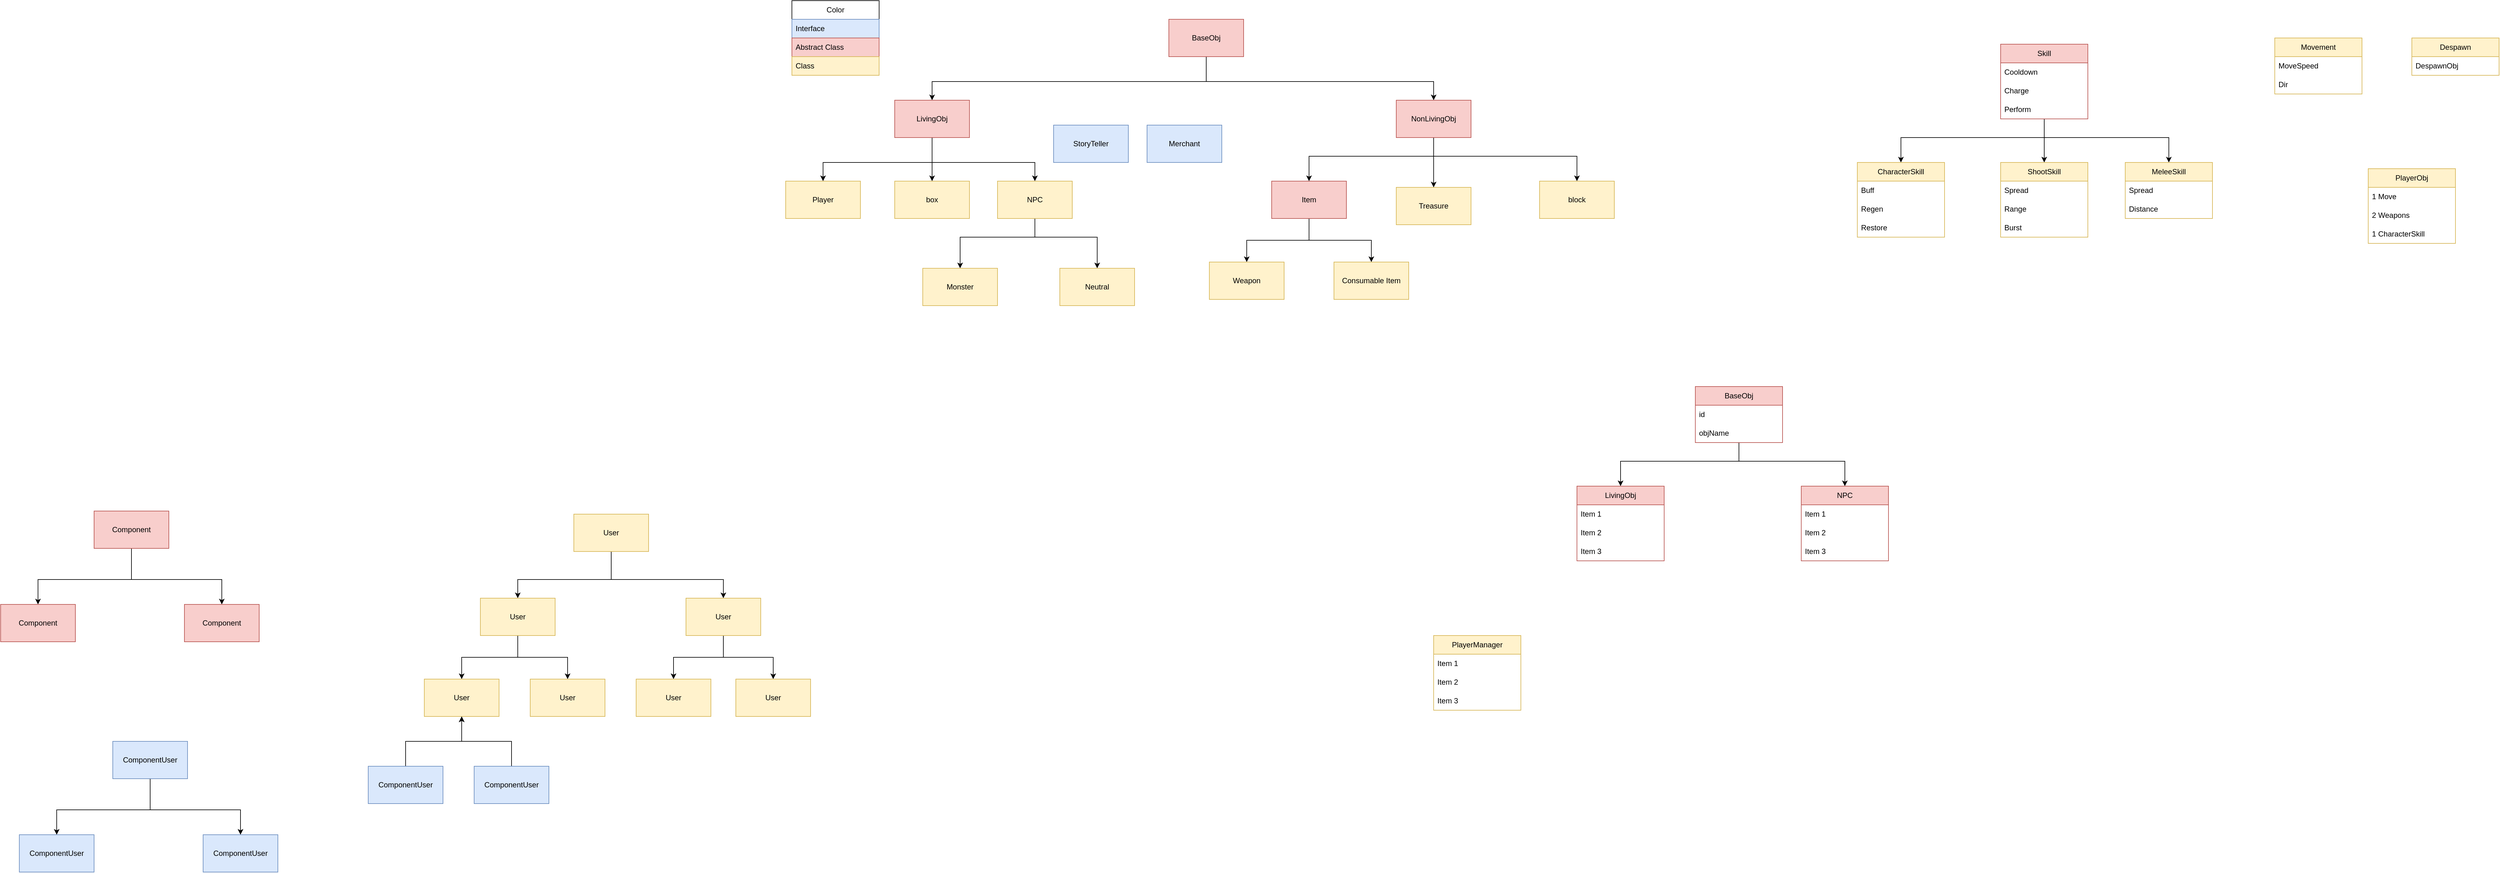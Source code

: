 <mxfile version="24.7.17">
  <diagram name="Page-1" id="DDLZ6jrAf0ivfyf_pAfU">
    <mxGraphModel dx="3950" dy="1928" grid="1" gridSize="10" guides="1" tooltips="1" connect="1" arrows="1" fold="1" page="1" pageScale="1" pageWidth="850" pageHeight="1100" math="0" shadow="0">
      <root>
        <mxCell id="0" />
        <mxCell id="1" parent="0" />
        <mxCell id="SOv-WeR4spH_BK_9IkAW-13" style="edgeStyle=orthogonalEdgeStyle;rounded=0;orthogonalLoop=1;jettySize=auto;html=1;entryX=0.5;entryY=0;entryDx=0;entryDy=0;" parent="1" source="SOv-WeR4spH_BK_9IkAW-1" target="SOv-WeR4spH_BK_9IkAW-5" edge="1">
          <mxGeometry relative="1" as="geometry">
            <Array as="points">
              <mxPoint x="370" y="240" />
              <mxPoint x="180" y="240" />
            </Array>
          </mxGeometry>
        </mxCell>
        <mxCell id="SOv-WeR4spH_BK_9IkAW-14" style="edgeStyle=orthogonalEdgeStyle;rounded=0;orthogonalLoop=1;jettySize=auto;html=1;entryX=0.5;entryY=0;entryDx=0;entryDy=0;" parent="1" source="SOv-WeR4spH_BK_9IkAW-1" target="SOv-WeR4spH_BK_9IkAW-9" edge="1">
          <mxGeometry relative="1" as="geometry">
            <Array as="points">
              <mxPoint x="370" y="240" />
              <mxPoint x="540" y="240" />
            </Array>
          </mxGeometry>
        </mxCell>
        <mxCell id="SOv-WeR4spH_BK_9IkAW-1" value="BaseObj" style="swimlane;fontStyle=0;childLayout=stackLayout;horizontal=1;startSize=30;horizontalStack=0;resizeParent=1;resizeParentMax=0;resizeLast=0;collapsible=1;marginBottom=0;whiteSpace=wrap;html=1;fillColor=#f8cecc;strokeColor=#b85450;" parent="1" vertex="1">
          <mxGeometry x="300" y="120" width="140" height="90" as="geometry" />
        </mxCell>
        <mxCell id="SOv-WeR4spH_BK_9IkAW-2" value="id" style="text;strokeColor=none;fillColor=none;align=left;verticalAlign=middle;spacingLeft=4;spacingRight=4;overflow=hidden;points=[[0,0.5],[1,0.5]];portConstraint=eastwest;rotatable=0;whiteSpace=wrap;html=1;" parent="SOv-WeR4spH_BK_9IkAW-1" vertex="1">
          <mxGeometry y="30" width="140" height="30" as="geometry" />
        </mxCell>
        <mxCell id="SOv-WeR4spH_BK_9IkAW-3" value="objName" style="text;strokeColor=none;fillColor=none;align=left;verticalAlign=middle;spacingLeft=4;spacingRight=4;overflow=hidden;points=[[0,0.5],[1,0.5]];portConstraint=eastwest;rotatable=0;whiteSpace=wrap;html=1;" parent="SOv-WeR4spH_BK_9IkAW-1" vertex="1">
          <mxGeometry y="60" width="140" height="30" as="geometry" />
        </mxCell>
        <mxCell id="SOv-WeR4spH_BK_9IkAW-5" value="LivingObj" style="swimlane;fontStyle=0;childLayout=stackLayout;horizontal=1;startSize=30;horizontalStack=0;resizeParent=1;resizeParentMax=0;resizeLast=0;collapsible=1;marginBottom=0;whiteSpace=wrap;html=1;fillColor=#f8cecc;strokeColor=#b85450;" parent="1" vertex="1">
          <mxGeometry x="110" y="280" width="140" height="120" as="geometry" />
        </mxCell>
        <mxCell id="SOv-WeR4spH_BK_9IkAW-6" value="Item 1" style="text;strokeColor=none;fillColor=none;align=left;verticalAlign=middle;spacingLeft=4;spacingRight=4;overflow=hidden;points=[[0,0.5],[1,0.5]];portConstraint=eastwest;rotatable=0;whiteSpace=wrap;html=1;" parent="SOv-WeR4spH_BK_9IkAW-5" vertex="1">
          <mxGeometry y="30" width="140" height="30" as="geometry" />
        </mxCell>
        <mxCell id="SOv-WeR4spH_BK_9IkAW-7" value="Item 2" style="text;strokeColor=none;fillColor=none;align=left;verticalAlign=middle;spacingLeft=4;spacingRight=4;overflow=hidden;points=[[0,0.5],[1,0.5]];portConstraint=eastwest;rotatable=0;whiteSpace=wrap;html=1;" parent="SOv-WeR4spH_BK_9IkAW-5" vertex="1">
          <mxGeometry y="60" width="140" height="30" as="geometry" />
        </mxCell>
        <mxCell id="SOv-WeR4spH_BK_9IkAW-8" value="Item 3" style="text;strokeColor=none;fillColor=none;align=left;verticalAlign=middle;spacingLeft=4;spacingRight=4;overflow=hidden;points=[[0,0.5],[1,0.5]];portConstraint=eastwest;rotatable=0;whiteSpace=wrap;html=1;" parent="SOv-WeR4spH_BK_9IkAW-5" vertex="1">
          <mxGeometry y="90" width="140" height="30" as="geometry" />
        </mxCell>
        <mxCell id="SOv-WeR4spH_BK_9IkAW-9" value="NPC" style="swimlane;fontStyle=0;childLayout=stackLayout;horizontal=1;startSize=30;horizontalStack=0;resizeParent=1;resizeParentMax=0;resizeLast=0;collapsible=1;marginBottom=0;whiteSpace=wrap;html=1;fillColor=#f8cecc;strokeColor=#b85450;" parent="1" vertex="1">
          <mxGeometry x="470" y="280" width="140" height="120" as="geometry" />
        </mxCell>
        <mxCell id="SOv-WeR4spH_BK_9IkAW-10" value="Item 1" style="text;strokeColor=none;fillColor=none;align=left;verticalAlign=middle;spacingLeft=4;spacingRight=4;overflow=hidden;points=[[0,0.5],[1,0.5]];portConstraint=eastwest;rotatable=0;whiteSpace=wrap;html=1;" parent="SOv-WeR4spH_BK_9IkAW-9" vertex="1">
          <mxGeometry y="30" width="140" height="30" as="geometry" />
        </mxCell>
        <mxCell id="SOv-WeR4spH_BK_9IkAW-11" value="Item 2" style="text;strokeColor=none;fillColor=none;align=left;verticalAlign=middle;spacingLeft=4;spacingRight=4;overflow=hidden;points=[[0,0.5],[1,0.5]];portConstraint=eastwest;rotatable=0;whiteSpace=wrap;html=1;" parent="SOv-WeR4spH_BK_9IkAW-9" vertex="1">
          <mxGeometry y="60" width="140" height="30" as="geometry" />
        </mxCell>
        <mxCell id="SOv-WeR4spH_BK_9IkAW-12" value="Item 3" style="text;strokeColor=none;fillColor=none;align=left;verticalAlign=middle;spacingLeft=4;spacingRight=4;overflow=hidden;points=[[0,0.5],[1,0.5]];portConstraint=eastwest;rotatable=0;whiteSpace=wrap;html=1;" parent="SOv-WeR4spH_BK_9IkAW-9" vertex="1">
          <mxGeometry y="90" width="140" height="30" as="geometry" />
        </mxCell>
        <mxCell id="SOv-WeR4spH_BK_9IkAW-15" value="PlayerManager" style="swimlane;fontStyle=0;childLayout=stackLayout;horizontal=1;startSize=30;horizontalStack=0;resizeParent=1;resizeParentMax=0;resizeLast=0;collapsible=1;marginBottom=0;whiteSpace=wrap;html=1;fillColor=#fff2cc;strokeColor=#d6b656;" parent="1" vertex="1">
          <mxGeometry x="-120" y="520" width="140" height="120" as="geometry" />
        </mxCell>
        <mxCell id="SOv-WeR4spH_BK_9IkAW-16" value="Item 1" style="text;strokeColor=none;fillColor=none;align=left;verticalAlign=middle;spacingLeft=4;spacingRight=4;overflow=hidden;points=[[0,0.5],[1,0.5]];portConstraint=eastwest;rotatable=0;whiteSpace=wrap;html=1;" parent="SOv-WeR4spH_BK_9IkAW-15" vertex="1">
          <mxGeometry y="30" width="140" height="30" as="geometry" />
        </mxCell>
        <mxCell id="SOv-WeR4spH_BK_9IkAW-17" value="Item 2" style="text;strokeColor=none;fillColor=none;align=left;verticalAlign=middle;spacingLeft=4;spacingRight=4;overflow=hidden;points=[[0,0.5],[1,0.5]];portConstraint=eastwest;rotatable=0;whiteSpace=wrap;html=1;" parent="SOv-WeR4spH_BK_9IkAW-15" vertex="1">
          <mxGeometry y="60" width="140" height="30" as="geometry" />
        </mxCell>
        <mxCell id="SOv-WeR4spH_BK_9IkAW-18" value="Item 3" style="text;strokeColor=none;fillColor=none;align=left;verticalAlign=middle;spacingLeft=4;spacingRight=4;overflow=hidden;points=[[0,0.5],[1,0.5]];portConstraint=eastwest;rotatable=0;whiteSpace=wrap;html=1;" parent="SOv-WeR4spH_BK_9IkAW-15" vertex="1">
          <mxGeometry y="90" width="140" height="30" as="geometry" />
        </mxCell>
        <mxCell id="SOv-WeR4spH_BK_9IkAW-19" value="Player" style="rounded=0;whiteSpace=wrap;html=1;fillColor=#fff2cc;strokeColor=#d6b656;" parent="1" vertex="1">
          <mxGeometry x="-1160" y="-210" width="120" height="60" as="geometry" />
        </mxCell>
        <mxCell id="SOv-WeR4spH_BK_9IkAW-46" style="edgeStyle=orthogonalEdgeStyle;rounded=0;orthogonalLoop=1;jettySize=auto;html=1;entryX=0.5;entryY=0;entryDx=0;entryDy=0;" parent="1" source="SOv-WeR4spH_BK_9IkAW-20" target="SOv-WeR4spH_BK_9IkAW-41" edge="1">
          <mxGeometry relative="1" as="geometry">
            <Array as="points">
              <mxPoint x="-760" y="-120" />
              <mxPoint x="-880" y="-120" />
            </Array>
          </mxGeometry>
        </mxCell>
        <mxCell id="SOv-WeR4spH_BK_9IkAW-47" style="edgeStyle=orthogonalEdgeStyle;rounded=0;orthogonalLoop=1;jettySize=auto;html=1;entryX=0.5;entryY=0;entryDx=0;entryDy=0;" parent="1" source="SOv-WeR4spH_BK_9IkAW-20" target="SOv-WeR4spH_BK_9IkAW-42" edge="1">
          <mxGeometry relative="1" as="geometry">
            <Array as="points">
              <mxPoint x="-760" y="-120" />
              <mxPoint x="-660" y="-120" />
            </Array>
          </mxGeometry>
        </mxCell>
        <mxCell id="SOv-WeR4spH_BK_9IkAW-20" value="NPC" style="rounded=0;whiteSpace=wrap;html=1;fillColor=#fff2cc;strokeColor=#d6b656;" parent="1" vertex="1">
          <mxGeometry x="-820" y="-210" width="120" height="60" as="geometry" />
        </mxCell>
        <mxCell id="SOv-WeR4spH_BK_9IkAW-21" value="box" style="rounded=0;whiteSpace=wrap;html=1;fillColor=#fff2cc;strokeColor=#d6b656;" parent="1" vertex="1">
          <mxGeometry x="-985" y="-210" width="120" height="60" as="geometry" />
        </mxCell>
        <mxCell id="SOv-WeR4spH_BK_9IkAW-25" style="edgeStyle=orthogonalEdgeStyle;rounded=0;orthogonalLoop=1;jettySize=auto;html=1;entryX=0.5;entryY=0;entryDx=0;entryDy=0;" parent="1" source="SOv-WeR4spH_BK_9IkAW-22" target="SOv-WeR4spH_BK_9IkAW-23" edge="1">
          <mxGeometry relative="1" as="geometry" />
        </mxCell>
        <mxCell id="SOv-WeR4spH_BK_9IkAW-26" style="edgeStyle=orthogonalEdgeStyle;rounded=0;orthogonalLoop=1;jettySize=auto;html=1;entryX=0.5;entryY=0;entryDx=0;entryDy=0;" parent="1" source="SOv-WeR4spH_BK_9IkAW-22" target="SOv-WeR4spH_BK_9IkAW-24" edge="1">
          <mxGeometry relative="1" as="geometry" />
        </mxCell>
        <mxCell id="SOv-WeR4spH_BK_9IkAW-22" value="Item" style="rounded=0;whiteSpace=wrap;html=1;fillColor=#f8cecc;strokeColor=#b85450;" parent="1" vertex="1">
          <mxGeometry x="-380" y="-210" width="120" height="60" as="geometry" />
        </mxCell>
        <mxCell id="SOv-WeR4spH_BK_9IkAW-23" value="Weapon" style="rounded=0;whiteSpace=wrap;html=1;fillColor=#fff2cc;strokeColor=#d6b656;" parent="1" vertex="1">
          <mxGeometry x="-480" y="-80" width="120" height="60" as="geometry" />
        </mxCell>
        <mxCell id="SOv-WeR4spH_BK_9IkAW-24" value="Consumable Item" style="rounded=0;whiteSpace=wrap;html=1;fillColor=#fff2cc;strokeColor=#d6b656;" parent="1" vertex="1">
          <mxGeometry x="-280" y="-80" width="120" height="60" as="geometry" />
        </mxCell>
        <mxCell id="SOv-WeR4spH_BK_9IkAW-27" value="block" style="rounded=0;whiteSpace=wrap;html=1;fillColor=#fff2cc;strokeColor=#d6b656;" parent="1" vertex="1">
          <mxGeometry x="50" y="-210" width="120" height="60" as="geometry" />
        </mxCell>
        <mxCell id="SOv-WeR4spH_BK_9IkAW-28" value="Treasure" style="rounded=0;whiteSpace=wrap;html=1;fillColor=#fff2cc;strokeColor=#d6b656;" parent="1" vertex="1">
          <mxGeometry x="-180" y="-200" width="120" height="60" as="geometry" />
        </mxCell>
        <mxCell id="SOv-WeR4spH_BK_9IkAW-34" style="edgeStyle=orthogonalEdgeStyle;rounded=0;orthogonalLoop=1;jettySize=auto;html=1;entryX=0.5;entryY=0;entryDx=0;entryDy=0;" parent="1" source="SOv-WeR4spH_BK_9IkAW-29" target="SOv-WeR4spH_BK_9IkAW-30" edge="1">
          <mxGeometry relative="1" as="geometry">
            <Array as="points">
              <mxPoint x="-485" y="-370" />
              <mxPoint x="-925" y="-370" />
            </Array>
          </mxGeometry>
        </mxCell>
        <mxCell id="SOv-WeR4spH_BK_9IkAW-35" style="edgeStyle=orthogonalEdgeStyle;rounded=0;orthogonalLoop=1;jettySize=auto;html=1;entryX=0.5;entryY=0;entryDx=0;entryDy=0;" parent="1" source="SOv-WeR4spH_BK_9IkAW-29" target="SOv-WeR4spH_BK_9IkAW-31" edge="1">
          <mxGeometry relative="1" as="geometry">
            <Array as="points">
              <mxPoint x="-485" y="-370" />
              <mxPoint x="-120" y="-370" />
            </Array>
          </mxGeometry>
        </mxCell>
        <mxCell id="SOv-WeR4spH_BK_9IkAW-29" value="BaseObj" style="rounded=0;whiteSpace=wrap;html=1;fillColor=#f8cecc;strokeColor=#b85450;" parent="1" vertex="1">
          <mxGeometry x="-545" y="-470" width="120" height="60" as="geometry" />
        </mxCell>
        <mxCell id="SOv-WeR4spH_BK_9IkAW-32" style="edgeStyle=orthogonalEdgeStyle;rounded=0;orthogonalLoop=1;jettySize=auto;html=1;entryX=0.5;entryY=0;entryDx=0;entryDy=0;" parent="1" source="SOv-WeR4spH_BK_9IkAW-30" target="SOv-WeR4spH_BK_9IkAW-19" edge="1">
          <mxGeometry relative="1" as="geometry">
            <Array as="points">
              <mxPoint x="-925" y="-240" />
              <mxPoint x="-1100" y="-240" />
            </Array>
          </mxGeometry>
        </mxCell>
        <mxCell id="SOv-WeR4spH_BK_9IkAW-33" style="edgeStyle=orthogonalEdgeStyle;rounded=0;orthogonalLoop=1;jettySize=auto;html=1;entryX=0.5;entryY=0;entryDx=0;entryDy=0;" parent="1" source="SOv-WeR4spH_BK_9IkAW-30" target="SOv-WeR4spH_BK_9IkAW-20" edge="1">
          <mxGeometry relative="1" as="geometry">
            <Array as="points">
              <mxPoint x="-925" y="-240" />
              <mxPoint x="-760" y="-240" />
            </Array>
          </mxGeometry>
        </mxCell>
        <mxCell id="xlIwwzbyZTqIuVXZvjKy-2" style="edgeStyle=orthogonalEdgeStyle;rounded=0;orthogonalLoop=1;jettySize=auto;html=1;entryX=0.5;entryY=0;entryDx=0;entryDy=0;" parent="1" source="SOv-WeR4spH_BK_9IkAW-30" target="SOv-WeR4spH_BK_9IkAW-21" edge="1">
          <mxGeometry relative="1" as="geometry" />
        </mxCell>
        <mxCell id="SOv-WeR4spH_BK_9IkAW-30" value="LivingObj" style="rounded=0;whiteSpace=wrap;html=1;fillColor=#f8cecc;strokeColor=#b85450;" parent="1" vertex="1">
          <mxGeometry x="-985" y="-340" width="120" height="60" as="geometry" />
        </mxCell>
        <mxCell id="SOv-WeR4spH_BK_9IkAW-37" style="edgeStyle=orthogonalEdgeStyle;rounded=0;orthogonalLoop=1;jettySize=auto;html=1;entryX=0.5;entryY=0;entryDx=0;entryDy=0;" parent="1" source="SOv-WeR4spH_BK_9IkAW-31" target="SOv-WeR4spH_BK_9IkAW-22" edge="1">
          <mxGeometry relative="1" as="geometry">
            <Array as="points">
              <mxPoint x="-120" y="-250" />
              <mxPoint x="-320" y="-250" />
            </Array>
          </mxGeometry>
        </mxCell>
        <mxCell id="SOv-WeR4spH_BK_9IkAW-38" style="edgeStyle=orthogonalEdgeStyle;rounded=0;orthogonalLoop=1;jettySize=auto;html=1;entryX=0.5;entryY=0;entryDx=0;entryDy=0;" parent="1" source="SOv-WeR4spH_BK_9IkAW-31" target="SOv-WeR4spH_BK_9IkAW-27" edge="1">
          <mxGeometry relative="1" as="geometry">
            <Array as="points">
              <mxPoint x="-120" y="-250" />
              <mxPoint x="110" y="-250" />
            </Array>
          </mxGeometry>
        </mxCell>
        <mxCell id="xlIwwzbyZTqIuVXZvjKy-1" style="edgeStyle=orthogonalEdgeStyle;rounded=0;orthogonalLoop=1;jettySize=auto;html=1;entryX=0.5;entryY=0;entryDx=0;entryDy=0;" parent="1" source="SOv-WeR4spH_BK_9IkAW-31" target="SOv-WeR4spH_BK_9IkAW-28" edge="1">
          <mxGeometry relative="1" as="geometry" />
        </mxCell>
        <mxCell id="SOv-WeR4spH_BK_9IkAW-31" value="NonLivingObj" style="rounded=0;whiteSpace=wrap;html=1;fillColor=#f8cecc;strokeColor=#b85450;" parent="1" vertex="1">
          <mxGeometry x="-180" y="-340" width="120" height="60" as="geometry" />
        </mxCell>
        <mxCell id="SOv-WeR4spH_BK_9IkAW-41" value="Monster" style="rounded=0;whiteSpace=wrap;html=1;fillColor=#fff2cc;strokeColor=#d6b656;" parent="1" vertex="1">
          <mxGeometry x="-940" y="-70" width="120" height="60" as="geometry" />
        </mxCell>
        <mxCell id="SOv-WeR4spH_BK_9IkAW-42" value="Neutral" style="rounded=0;whiteSpace=wrap;html=1;fillColor=#fff2cc;strokeColor=#d6b656;" parent="1" vertex="1">
          <mxGeometry x="-720" y="-70" width="120" height="60" as="geometry" />
        </mxCell>
        <mxCell id="SOv-WeR4spH_BK_9IkAW-43" value="StoryTeller" style="rounded=0;whiteSpace=wrap;html=1;fillColor=#dae8fc;strokeColor=#6c8ebf;" parent="1" vertex="1">
          <mxGeometry x="-730" y="-300" width="120" height="60" as="geometry" />
        </mxCell>
        <mxCell id="SOv-WeR4spH_BK_9IkAW-45" value="Merchant" style="rounded=0;whiteSpace=wrap;html=1;fillColor=#dae8fc;strokeColor=#6c8ebf;" parent="1" vertex="1">
          <mxGeometry x="-580" y="-300" width="120" height="60" as="geometry" />
        </mxCell>
        <mxCell id="SOv-WeR4spH_BK_9IkAW-48" value="Color" style="swimlane;fontStyle=0;childLayout=stackLayout;horizontal=1;startSize=30;horizontalStack=0;resizeParent=1;resizeParentMax=0;resizeLast=0;collapsible=1;marginBottom=0;whiteSpace=wrap;html=1;" parent="1" vertex="1">
          <mxGeometry x="-1150" y="-500" width="140" height="120" as="geometry" />
        </mxCell>
        <mxCell id="SOv-WeR4spH_BK_9IkAW-49" value="Interface" style="text;strokeColor=#6c8ebf;fillColor=#dae8fc;align=left;verticalAlign=middle;spacingLeft=4;spacingRight=4;overflow=hidden;points=[[0,0.5],[1,0.5]];portConstraint=eastwest;rotatable=0;whiteSpace=wrap;html=1;" parent="SOv-WeR4spH_BK_9IkAW-48" vertex="1">
          <mxGeometry y="30" width="140" height="30" as="geometry" />
        </mxCell>
        <mxCell id="SOv-WeR4spH_BK_9IkAW-50" value="Abstract Class" style="text;strokeColor=#b85450;fillColor=#f8cecc;align=left;verticalAlign=middle;spacingLeft=4;spacingRight=4;overflow=hidden;points=[[0,0.5],[1,0.5]];portConstraint=eastwest;rotatable=0;whiteSpace=wrap;html=1;" parent="SOv-WeR4spH_BK_9IkAW-48" vertex="1">
          <mxGeometry y="60" width="140" height="30" as="geometry" />
        </mxCell>
        <mxCell id="SOv-WeR4spH_BK_9IkAW-51" value="Class" style="text;strokeColor=#d6b656;fillColor=#fff2cc;align=left;verticalAlign=middle;spacingLeft=4;spacingRight=4;overflow=hidden;points=[[0,0.5],[1,0.5]];portConstraint=eastwest;rotatable=0;whiteSpace=wrap;html=1;" parent="SOv-WeR4spH_BK_9IkAW-48" vertex="1">
          <mxGeometry y="90" width="140" height="30" as="geometry" />
        </mxCell>
        <mxCell id="naJlyt8soRsQFLFPdeXK-17" style="edgeStyle=orthogonalEdgeStyle;rounded=0;orthogonalLoop=1;jettySize=auto;html=1;entryX=0.5;entryY=0;entryDx=0;entryDy=0;" parent="1" source="naJlyt8soRsQFLFPdeXK-1" target="naJlyt8soRsQFLFPdeXK-5" edge="1">
          <mxGeometry relative="1" as="geometry">
            <Array as="points">
              <mxPoint x="860" y="-280" />
              <mxPoint x="630" y="-280" />
            </Array>
          </mxGeometry>
        </mxCell>
        <mxCell id="naJlyt8soRsQFLFPdeXK-18" style="edgeStyle=orthogonalEdgeStyle;rounded=0;orthogonalLoop=1;jettySize=auto;html=1;entryX=0.5;entryY=0;entryDx=0;entryDy=0;" parent="1" source="naJlyt8soRsQFLFPdeXK-1" target="naJlyt8soRsQFLFPdeXK-9" edge="1">
          <mxGeometry relative="1" as="geometry" />
        </mxCell>
        <mxCell id="naJlyt8soRsQFLFPdeXK-19" style="edgeStyle=orthogonalEdgeStyle;rounded=0;orthogonalLoop=1;jettySize=auto;html=1;entryX=0.5;entryY=0;entryDx=0;entryDy=0;" parent="1" source="naJlyt8soRsQFLFPdeXK-1" target="naJlyt8soRsQFLFPdeXK-13" edge="1">
          <mxGeometry relative="1" as="geometry">
            <Array as="points">
              <mxPoint x="860" y="-280" />
              <mxPoint x="1060" y="-280" />
            </Array>
          </mxGeometry>
        </mxCell>
        <mxCell id="naJlyt8soRsQFLFPdeXK-1" value="Skill" style="swimlane;fontStyle=0;childLayout=stackLayout;horizontal=1;startSize=30;horizontalStack=0;resizeParent=1;resizeParentMax=0;resizeLast=0;collapsible=1;marginBottom=0;whiteSpace=wrap;html=1;fillColor=#f8cecc;strokeColor=#b85450;" parent="1" vertex="1">
          <mxGeometry x="790" y="-430" width="140" height="120" as="geometry" />
        </mxCell>
        <mxCell id="naJlyt8soRsQFLFPdeXK-2" value="Cooldown" style="text;strokeColor=none;fillColor=none;align=left;verticalAlign=middle;spacingLeft=4;spacingRight=4;overflow=hidden;points=[[0,0.5],[1,0.5]];portConstraint=eastwest;rotatable=0;whiteSpace=wrap;html=1;" parent="naJlyt8soRsQFLFPdeXK-1" vertex="1">
          <mxGeometry y="30" width="140" height="30" as="geometry" />
        </mxCell>
        <mxCell id="naJlyt8soRsQFLFPdeXK-20" value="Charge" style="text;strokeColor=none;fillColor=none;align=left;verticalAlign=middle;spacingLeft=4;spacingRight=4;overflow=hidden;points=[[0,0.5],[1,0.5]];portConstraint=eastwest;rotatable=0;whiteSpace=wrap;html=1;" parent="naJlyt8soRsQFLFPdeXK-1" vertex="1">
          <mxGeometry y="60" width="140" height="30" as="geometry" />
        </mxCell>
        <mxCell id="naJlyt8soRsQFLFPdeXK-21" value="Perform" style="text;strokeColor=none;fillColor=none;align=left;verticalAlign=middle;spacingLeft=4;spacingRight=4;overflow=hidden;points=[[0,0.5],[1,0.5]];portConstraint=eastwest;rotatable=0;whiteSpace=wrap;html=1;" parent="naJlyt8soRsQFLFPdeXK-1" vertex="1">
          <mxGeometry y="90" width="140" height="30" as="geometry" />
        </mxCell>
        <mxCell id="naJlyt8soRsQFLFPdeXK-5" value="CharacterSkill" style="swimlane;fontStyle=0;childLayout=stackLayout;horizontal=1;startSize=30;horizontalStack=0;resizeParent=1;resizeParentMax=0;resizeLast=0;collapsible=1;marginBottom=0;whiteSpace=wrap;html=1;fillColor=#fff2cc;strokeColor=#d6b656;" parent="1" vertex="1">
          <mxGeometry x="560" y="-240" width="140" height="120" as="geometry" />
        </mxCell>
        <mxCell id="naJlyt8soRsQFLFPdeXK-6" value="Buff" style="text;strokeColor=none;fillColor=none;align=left;verticalAlign=middle;spacingLeft=4;spacingRight=4;overflow=hidden;points=[[0,0.5],[1,0.5]];portConstraint=eastwest;rotatable=0;whiteSpace=wrap;html=1;" parent="naJlyt8soRsQFLFPdeXK-5" vertex="1">
          <mxGeometry y="30" width="140" height="30" as="geometry" />
        </mxCell>
        <mxCell id="naJlyt8soRsQFLFPdeXK-7" value="Regen" style="text;strokeColor=none;fillColor=none;align=left;verticalAlign=middle;spacingLeft=4;spacingRight=4;overflow=hidden;points=[[0,0.5],[1,0.5]];portConstraint=eastwest;rotatable=0;whiteSpace=wrap;html=1;" parent="naJlyt8soRsQFLFPdeXK-5" vertex="1">
          <mxGeometry y="60" width="140" height="30" as="geometry" />
        </mxCell>
        <mxCell id="naJlyt8soRsQFLFPdeXK-8" value="Restore" style="text;strokeColor=none;fillColor=none;align=left;verticalAlign=middle;spacingLeft=4;spacingRight=4;overflow=hidden;points=[[0,0.5],[1,0.5]];portConstraint=eastwest;rotatable=0;whiteSpace=wrap;html=1;" parent="naJlyt8soRsQFLFPdeXK-5" vertex="1">
          <mxGeometry y="90" width="140" height="30" as="geometry" />
        </mxCell>
        <mxCell id="naJlyt8soRsQFLFPdeXK-9" value="ShootSkill" style="swimlane;fontStyle=0;childLayout=stackLayout;horizontal=1;startSize=30;horizontalStack=0;resizeParent=1;resizeParentMax=0;resizeLast=0;collapsible=1;marginBottom=0;whiteSpace=wrap;html=1;fillColor=#fff2cc;strokeColor=#d6b656;" parent="1" vertex="1">
          <mxGeometry x="790" y="-240" width="140" height="120" as="geometry" />
        </mxCell>
        <mxCell id="naJlyt8soRsQFLFPdeXK-10" value="Spread" style="text;strokeColor=none;fillColor=none;align=left;verticalAlign=middle;spacingLeft=4;spacingRight=4;overflow=hidden;points=[[0,0.5],[1,0.5]];portConstraint=eastwest;rotatable=0;whiteSpace=wrap;html=1;" parent="naJlyt8soRsQFLFPdeXK-9" vertex="1">
          <mxGeometry y="30" width="140" height="30" as="geometry" />
        </mxCell>
        <mxCell id="naJlyt8soRsQFLFPdeXK-11" value="Range" style="text;strokeColor=none;fillColor=none;align=left;verticalAlign=middle;spacingLeft=4;spacingRight=4;overflow=hidden;points=[[0,0.5],[1,0.5]];portConstraint=eastwest;rotatable=0;whiteSpace=wrap;html=1;" parent="naJlyt8soRsQFLFPdeXK-9" vertex="1">
          <mxGeometry y="60" width="140" height="30" as="geometry" />
        </mxCell>
        <mxCell id="naJlyt8soRsQFLFPdeXK-12" value="Burst" style="text;strokeColor=none;fillColor=none;align=left;verticalAlign=middle;spacingLeft=4;spacingRight=4;overflow=hidden;points=[[0,0.5],[1,0.5]];portConstraint=eastwest;rotatable=0;whiteSpace=wrap;html=1;" parent="naJlyt8soRsQFLFPdeXK-9" vertex="1">
          <mxGeometry y="90" width="140" height="30" as="geometry" />
        </mxCell>
        <mxCell id="naJlyt8soRsQFLFPdeXK-13" value="MeleeSkill" style="swimlane;fontStyle=0;childLayout=stackLayout;horizontal=1;startSize=30;horizontalStack=0;resizeParent=1;resizeParentMax=0;resizeLast=0;collapsible=1;marginBottom=0;whiteSpace=wrap;html=1;fillColor=#fff2cc;strokeColor=#d6b656;" parent="1" vertex="1">
          <mxGeometry x="990" y="-240" width="140" height="90" as="geometry" />
        </mxCell>
        <mxCell id="naJlyt8soRsQFLFPdeXK-14" value="Spread" style="text;strokeColor=none;fillColor=none;align=left;verticalAlign=middle;spacingLeft=4;spacingRight=4;overflow=hidden;points=[[0,0.5],[1,0.5]];portConstraint=eastwest;rotatable=0;whiteSpace=wrap;html=1;" parent="naJlyt8soRsQFLFPdeXK-13" vertex="1">
          <mxGeometry y="30" width="140" height="30" as="geometry" />
        </mxCell>
        <mxCell id="naJlyt8soRsQFLFPdeXK-15" value="Distance" style="text;strokeColor=none;fillColor=none;align=left;verticalAlign=middle;spacingLeft=4;spacingRight=4;overflow=hidden;points=[[0,0.5],[1,0.5]];portConstraint=eastwest;rotatable=0;whiteSpace=wrap;html=1;" parent="naJlyt8soRsQFLFPdeXK-13" vertex="1">
          <mxGeometry y="60" width="140" height="30" as="geometry" />
        </mxCell>
        <mxCell id="naJlyt8soRsQFLFPdeXK-22" value="Movement" style="swimlane;fontStyle=0;childLayout=stackLayout;horizontal=1;startSize=30;horizontalStack=0;resizeParent=1;resizeParentMax=0;resizeLast=0;collapsible=1;marginBottom=0;whiteSpace=wrap;html=1;fillColor=#fff2cc;strokeColor=#d6b656;" parent="1" vertex="1">
          <mxGeometry x="1230" y="-440" width="140" height="90" as="geometry" />
        </mxCell>
        <mxCell id="naJlyt8soRsQFLFPdeXK-23" value="MoveSpeed" style="text;strokeColor=none;fillColor=none;align=left;verticalAlign=middle;spacingLeft=4;spacingRight=4;overflow=hidden;points=[[0,0.5],[1,0.5]];portConstraint=eastwest;rotatable=0;whiteSpace=wrap;html=1;" parent="naJlyt8soRsQFLFPdeXK-22" vertex="1">
          <mxGeometry y="30" width="140" height="30" as="geometry" />
        </mxCell>
        <mxCell id="naJlyt8soRsQFLFPdeXK-24" value="Dir" style="text;strokeColor=none;fillColor=none;align=left;verticalAlign=middle;spacingLeft=4;spacingRight=4;overflow=hidden;points=[[0,0.5],[1,0.5]];portConstraint=eastwest;rotatable=0;whiteSpace=wrap;html=1;" parent="naJlyt8soRsQFLFPdeXK-22" vertex="1">
          <mxGeometry y="60" width="140" height="30" as="geometry" />
        </mxCell>
        <mxCell id="naJlyt8soRsQFLFPdeXK-26" value="Despawn" style="swimlane;fontStyle=0;childLayout=stackLayout;horizontal=1;startSize=30;horizontalStack=0;resizeParent=1;resizeParentMax=0;resizeLast=0;collapsible=1;marginBottom=0;whiteSpace=wrap;html=1;fillColor=#fff2cc;strokeColor=#d6b656;" parent="1" vertex="1">
          <mxGeometry x="1450" y="-440" width="140" height="60" as="geometry" />
        </mxCell>
        <mxCell id="naJlyt8soRsQFLFPdeXK-27" value="DespawnObj" style="text;strokeColor=none;fillColor=none;align=left;verticalAlign=middle;spacingLeft=4;spacingRight=4;overflow=hidden;points=[[0,0.5],[1,0.5]];portConstraint=eastwest;rotatable=0;whiteSpace=wrap;html=1;" parent="naJlyt8soRsQFLFPdeXK-26" vertex="1">
          <mxGeometry y="30" width="140" height="30" as="geometry" />
        </mxCell>
        <mxCell id="naJlyt8soRsQFLFPdeXK-30" value="PlayerObj" style="swimlane;fontStyle=0;childLayout=stackLayout;horizontal=1;startSize=30;horizontalStack=0;resizeParent=1;resizeParentMax=0;resizeLast=0;collapsible=1;marginBottom=0;whiteSpace=wrap;html=1;fillColor=#fff2cc;strokeColor=#d6b656;" parent="1" vertex="1">
          <mxGeometry x="1380" y="-230" width="140" height="120" as="geometry" />
        </mxCell>
        <mxCell id="naJlyt8soRsQFLFPdeXK-31" value="1 Move" style="text;strokeColor=none;fillColor=none;align=left;verticalAlign=middle;spacingLeft=4;spacingRight=4;overflow=hidden;points=[[0,0.5],[1,0.5]];portConstraint=eastwest;rotatable=0;whiteSpace=wrap;html=1;" parent="naJlyt8soRsQFLFPdeXK-30" vertex="1">
          <mxGeometry y="30" width="140" height="30" as="geometry" />
        </mxCell>
        <mxCell id="naJlyt8soRsQFLFPdeXK-32" value="2 Weapons" style="text;strokeColor=none;fillColor=none;align=left;verticalAlign=middle;spacingLeft=4;spacingRight=4;overflow=hidden;points=[[0,0.5],[1,0.5]];portConstraint=eastwest;rotatable=0;whiteSpace=wrap;html=1;" parent="naJlyt8soRsQFLFPdeXK-30" vertex="1">
          <mxGeometry y="60" width="140" height="30" as="geometry" />
        </mxCell>
        <mxCell id="naJlyt8soRsQFLFPdeXK-34" value="1 CharacterSkill" style="text;strokeColor=none;fillColor=none;align=left;verticalAlign=middle;spacingLeft=4;spacingRight=4;overflow=hidden;points=[[0,0.5],[1,0.5]];portConstraint=eastwest;rotatable=0;whiteSpace=wrap;html=1;" parent="naJlyt8soRsQFLFPdeXK-30" vertex="1">
          <mxGeometry y="90" width="140" height="30" as="geometry" />
        </mxCell>
        <mxCell id="ZsqUjU1IEsfemcQimYtK-8" style="edgeStyle=orthogonalEdgeStyle;rounded=0;orthogonalLoop=1;jettySize=auto;html=1;entryX=0.5;entryY=0;entryDx=0;entryDy=0;" edge="1" parent="1" source="ZsqUjU1IEsfemcQimYtK-1" target="ZsqUjU1IEsfemcQimYtK-3">
          <mxGeometry relative="1" as="geometry">
            <Array as="points">
              <mxPoint x="-1440" y="430" />
              <mxPoint x="-1590" y="430" />
            </Array>
          </mxGeometry>
        </mxCell>
        <mxCell id="ZsqUjU1IEsfemcQimYtK-9" style="edgeStyle=orthogonalEdgeStyle;rounded=0;orthogonalLoop=1;jettySize=auto;html=1;entryX=0.5;entryY=0;entryDx=0;entryDy=0;" edge="1" parent="1" source="ZsqUjU1IEsfemcQimYtK-1" target="ZsqUjU1IEsfemcQimYtK-2">
          <mxGeometry relative="1" as="geometry">
            <Array as="points">
              <mxPoint x="-1440" y="430" />
              <mxPoint x="-1260" y="430" />
            </Array>
          </mxGeometry>
        </mxCell>
        <mxCell id="ZsqUjU1IEsfemcQimYtK-1" value="User" style="rounded=0;whiteSpace=wrap;html=1;fillColor=#fff2cc;strokeColor=#d6b656;" vertex="1" parent="1">
          <mxGeometry x="-1500" y="325" width="120" height="60" as="geometry" />
        </mxCell>
        <mxCell id="ZsqUjU1IEsfemcQimYtK-12" style="edgeStyle=orthogonalEdgeStyle;rounded=0;orthogonalLoop=1;jettySize=auto;html=1;entryX=0.5;entryY=0;entryDx=0;entryDy=0;" edge="1" parent="1" source="ZsqUjU1IEsfemcQimYtK-2" target="ZsqUjU1IEsfemcQimYtK-6">
          <mxGeometry relative="1" as="geometry" />
        </mxCell>
        <mxCell id="ZsqUjU1IEsfemcQimYtK-13" style="edgeStyle=orthogonalEdgeStyle;rounded=0;orthogonalLoop=1;jettySize=auto;html=1;entryX=0.5;entryY=0;entryDx=0;entryDy=0;" edge="1" parent="1" source="ZsqUjU1IEsfemcQimYtK-2" target="ZsqUjU1IEsfemcQimYtK-5">
          <mxGeometry relative="1" as="geometry" />
        </mxCell>
        <mxCell id="ZsqUjU1IEsfemcQimYtK-2" value="User" style="rounded=0;whiteSpace=wrap;html=1;fillColor=#fff2cc;strokeColor=#d6b656;" vertex="1" parent="1">
          <mxGeometry x="-1320" y="460" width="120" height="60" as="geometry" />
        </mxCell>
        <mxCell id="ZsqUjU1IEsfemcQimYtK-10" style="edgeStyle=orthogonalEdgeStyle;rounded=0;orthogonalLoop=1;jettySize=auto;html=1;entryX=0.5;entryY=0;entryDx=0;entryDy=0;" edge="1" parent="1" source="ZsqUjU1IEsfemcQimYtK-3" target="ZsqUjU1IEsfemcQimYtK-4">
          <mxGeometry relative="1" as="geometry" />
        </mxCell>
        <mxCell id="ZsqUjU1IEsfemcQimYtK-11" style="edgeStyle=orthogonalEdgeStyle;rounded=0;orthogonalLoop=1;jettySize=auto;html=1;entryX=0.5;entryY=0;entryDx=0;entryDy=0;" edge="1" parent="1" source="ZsqUjU1IEsfemcQimYtK-3" target="ZsqUjU1IEsfemcQimYtK-7">
          <mxGeometry relative="1" as="geometry" />
        </mxCell>
        <mxCell id="ZsqUjU1IEsfemcQimYtK-3" value="User" style="rounded=0;whiteSpace=wrap;html=1;fillColor=#fff2cc;strokeColor=#d6b656;" vertex="1" parent="1">
          <mxGeometry x="-1650" y="460" width="120" height="60" as="geometry" />
        </mxCell>
        <mxCell id="ZsqUjU1IEsfemcQimYtK-4" value="User" style="rounded=0;whiteSpace=wrap;html=1;fillColor=#fff2cc;strokeColor=#d6b656;" vertex="1" parent="1">
          <mxGeometry x="-1740" y="590" width="120" height="60" as="geometry" />
        </mxCell>
        <mxCell id="ZsqUjU1IEsfemcQimYtK-5" value="User" style="rounded=0;whiteSpace=wrap;html=1;fillColor=#fff2cc;strokeColor=#d6b656;" vertex="1" parent="1">
          <mxGeometry x="-1240" y="590" width="120" height="60" as="geometry" />
        </mxCell>
        <mxCell id="ZsqUjU1IEsfemcQimYtK-6" value="User" style="rounded=0;whiteSpace=wrap;html=1;fillColor=#fff2cc;strokeColor=#d6b656;" vertex="1" parent="1">
          <mxGeometry x="-1400" y="590" width="120" height="60" as="geometry" />
        </mxCell>
        <mxCell id="ZsqUjU1IEsfemcQimYtK-7" value="User" style="rounded=0;whiteSpace=wrap;html=1;fillColor=#fff2cc;strokeColor=#d6b656;" vertex="1" parent="1">
          <mxGeometry x="-1570" y="590" width="120" height="60" as="geometry" />
        </mxCell>
        <mxCell id="ZsqUjU1IEsfemcQimYtK-16" style="edgeStyle=orthogonalEdgeStyle;rounded=0;orthogonalLoop=1;jettySize=auto;html=1;entryX=0.5;entryY=0;entryDx=0;entryDy=0;" edge="1" parent="1" source="ZsqUjU1IEsfemcQimYtK-14" target="ZsqUjU1IEsfemcQimYtK-15">
          <mxGeometry relative="1" as="geometry">
            <Array as="points">
              <mxPoint x="-2210" y="430" />
              <mxPoint x="-2360" y="430" />
            </Array>
          </mxGeometry>
        </mxCell>
        <mxCell id="ZsqUjU1IEsfemcQimYtK-22" style="edgeStyle=orthogonalEdgeStyle;rounded=0;orthogonalLoop=1;jettySize=auto;html=1;entryX=0.5;entryY=0;entryDx=0;entryDy=0;" edge="1" parent="1" source="ZsqUjU1IEsfemcQimYtK-14" target="ZsqUjU1IEsfemcQimYtK-17">
          <mxGeometry relative="1" as="geometry">
            <Array as="points">
              <mxPoint x="-2210" y="430" />
              <mxPoint x="-2065" y="430" />
            </Array>
          </mxGeometry>
        </mxCell>
        <mxCell id="ZsqUjU1IEsfemcQimYtK-14" value="Component" style="rounded=0;whiteSpace=wrap;html=1;fillColor=#f8cecc;strokeColor=#b85450;" vertex="1" parent="1">
          <mxGeometry x="-2270" y="320" width="120" height="60" as="geometry" />
        </mxCell>
        <mxCell id="ZsqUjU1IEsfemcQimYtK-15" value="Component" style="rounded=0;whiteSpace=wrap;html=1;fillColor=#f8cecc;strokeColor=#b85450;" vertex="1" parent="1">
          <mxGeometry x="-2420" y="470" width="120" height="60" as="geometry" />
        </mxCell>
        <mxCell id="ZsqUjU1IEsfemcQimYtK-17" value="Component" style="rounded=0;whiteSpace=wrap;html=1;fillColor=#f8cecc;strokeColor=#b85450;" vertex="1" parent="1">
          <mxGeometry x="-2125" y="470" width="120" height="60" as="geometry" />
        </mxCell>
        <mxCell id="ZsqUjU1IEsfemcQimYtK-40" style="edgeStyle=orthogonalEdgeStyle;rounded=0;orthogonalLoop=1;jettySize=auto;html=1;entryX=0.5;entryY=0;entryDx=0;entryDy=0;" edge="1" source="ZsqUjU1IEsfemcQimYtK-42" target="ZsqUjU1IEsfemcQimYtK-43" parent="1">
          <mxGeometry relative="1" as="geometry">
            <Array as="points">
              <mxPoint x="-2180" y="800" />
              <mxPoint x="-2330" y="800" />
            </Array>
          </mxGeometry>
        </mxCell>
        <mxCell id="ZsqUjU1IEsfemcQimYtK-41" style="edgeStyle=orthogonalEdgeStyle;rounded=0;orthogonalLoop=1;jettySize=auto;html=1;entryX=0.5;entryY=0;entryDx=0;entryDy=0;" edge="1" source="ZsqUjU1IEsfemcQimYtK-42" target="ZsqUjU1IEsfemcQimYtK-44" parent="1">
          <mxGeometry relative="1" as="geometry">
            <Array as="points">
              <mxPoint x="-2180" y="800" />
              <mxPoint x="-2035" y="800" />
            </Array>
          </mxGeometry>
        </mxCell>
        <mxCell id="ZsqUjU1IEsfemcQimYtK-42" value="ComponentUser" style="rounded=0;whiteSpace=wrap;html=1;fillColor=#dae8fc;strokeColor=#6c8ebf;" vertex="1" parent="1">
          <mxGeometry x="-2240" y="690" width="120" height="60" as="geometry" />
        </mxCell>
        <mxCell id="ZsqUjU1IEsfemcQimYtK-43" value="ComponentUser" style="rounded=0;whiteSpace=wrap;html=1;fillColor=#dae8fc;strokeColor=#6c8ebf;" vertex="1" parent="1">
          <mxGeometry x="-2390" y="840" width="120" height="60" as="geometry" />
        </mxCell>
        <mxCell id="ZsqUjU1IEsfemcQimYtK-44" value="ComponentUser" style="rounded=0;whiteSpace=wrap;html=1;fillColor=#dae8fc;strokeColor=#6c8ebf;" vertex="1" parent="1">
          <mxGeometry x="-2095" y="840" width="120" height="60" as="geometry" />
        </mxCell>
        <mxCell id="ZsqUjU1IEsfemcQimYtK-46" style="edgeStyle=orthogonalEdgeStyle;rounded=0;orthogonalLoop=1;jettySize=auto;html=1;entryX=0.5;entryY=1;entryDx=0;entryDy=0;" edge="1" parent="1" source="ZsqUjU1IEsfemcQimYtK-45" target="ZsqUjU1IEsfemcQimYtK-4">
          <mxGeometry relative="1" as="geometry" />
        </mxCell>
        <mxCell id="ZsqUjU1IEsfemcQimYtK-45" value="ComponentUser" style="rounded=0;whiteSpace=wrap;html=1;fillColor=#dae8fc;strokeColor=#6c8ebf;" vertex="1" parent="1">
          <mxGeometry x="-1830" y="730" width="120" height="60" as="geometry" />
        </mxCell>
        <mxCell id="ZsqUjU1IEsfemcQimYtK-48" style="edgeStyle=orthogonalEdgeStyle;rounded=0;orthogonalLoop=1;jettySize=auto;html=1;entryX=0.5;entryY=1;entryDx=0;entryDy=0;" edge="1" parent="1" source="ZsqUjU1IEsfemcQimYtK-47" target="ZsqUjU1IEsfemcQimYtK-4">
          <mxGeometry relative="1" as="geometry" />
        </mxCell>
        <mxCell id="ZsqUjU1IEsfemcQimYtK-47" value="ComponentUser" style="rounded=0;whiteSpace=wrap;html=1;fillColor=#dae8fc;strokeColor=#6c8ebf;" vertex="1" parent="1">
          <mxGeometry x="-1660" y="730" width="120" height="60" as="geometry" />
        </mxCell>
      </root>
    </mxGraphModel>
  </diagram>
</mxfile>
